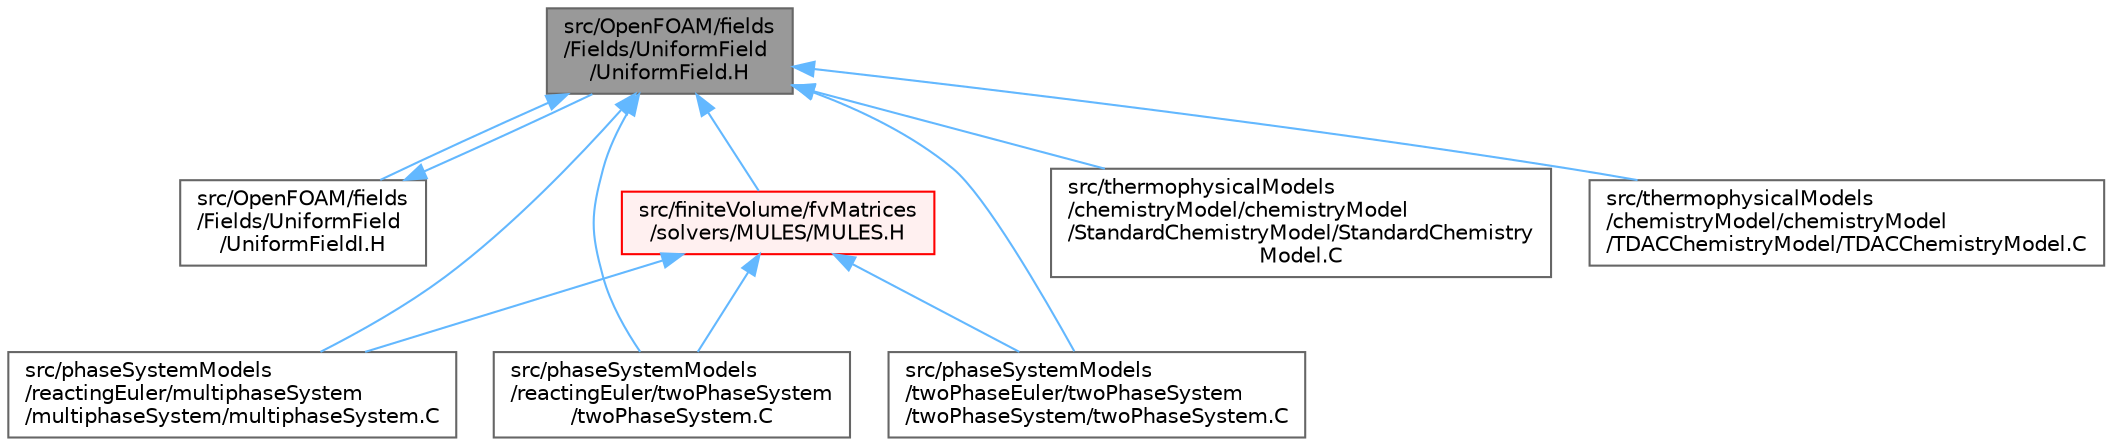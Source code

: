 digraph "src/OpenFOAM/fields/Fields/UniformField/UniformField.H"
{
 // LATEX_PDF_SIZE
  bgcolor="transparent";
  edge [fontname=Helvetica,fontsize=10,labelfontname=Helvetica,labelfontsize=10];
  node [fontname=Helvetica,fontsize=10,shape=box,height=0.2,width=0.4];
  Node1 [id="Node000001",label="src/OpenFOAM/fields\l/Fields/UniformField\l/UniformField.H",height=0.2,width=0.4,color="gray40", fillcolor="grey60", style="filled", fontcolor="black",tooltip=" "];
  Node1 -> Node2 [id="edge1_Node000001_Node000002",dir="back",color="steelblue1",style="solid",tooltip=" "];
  Node2 [id="Node000002",label="src/OpenFOAM/fields\l/Fields/UniformField\l/UniformFieldI.H",height=0.2,width=0.4,color="grey40", fillcolor="white", style="filled",URL="$UniformFieldI_8H.html",tooltip=" "];
  Node2 -> Node1 [id="edge2_Node000002_Node000001",dir="back",color="steelblue1",style="solid",tooltip=" "];
  Node1 -> Node3 [id="edge3_Node000001_Node000003",dir="back",color="steelblue1",style="solid",tooltip=" "];
  Node3 [id="Node000003",label="src/finiteVolume/fvMatrices\l/solvers/MULES/MULES.H",height=0.2,width=0.4,color="red", fillcolor="#FFF0F0", style="filled",URL="$MULES_8H.html",tooltip="MULES: Multidimensional universal limiter for explicit solution."];
  Node3 -> Node12 [id="edge4_Node000003_Node000012",dir="back",color="steelblue1",style="solid",tooltip=" "];
  Node12 [id="Node000012",label="src/phaseSystemModels\l/reactingEuler/multiphaseSystem\l/multiphaseSystem/multiphaseSystem.C",height=0.2,width=0.4,color="grey40", fillcolor="white", style="filled",URL="$reactingEuler_2multiphaseSystem_2multiphaseSystem_2multiphaseSystem_8C.html",tooltip=" "];
  Node3 -> Node13 [id="edge5_Node000003_Node000013",dir="back",color="steelblue1",style="solid",tooltip=" "];
  Node13 [id="Node000013",label="src/phaseSystemModels\l/reactingEuler/twoPhaseSystem\l/twoPhaseSystem.C",height=0.2,width=0.4,color="grey40", fillcolor="white", style="filled",URL="$reactingEuler_2twoPhaseSystem_2twoPhaseSystem_8C.html",tooltip=" "];
  Node3 -> Node14 [id="edge6_Node000003_Node000014",dir="back",color="steelblue1",style="solid",tooltip=" "];
  Node14 [id="Node000014",label="src/phaseSystemModels\l/twoPhaseEuler/twoPhaseSystem\l/twoPhaseSystem/twoPhaseSystem.C",height=0.2,width=0.4,color="grey40", fillcolor="white", style="filled",URL="$twoPhaseEuler_2twoPhaseSystem_2twoPhaseSystem_2twoPhaseSystem_8C.html",tooltip=" "];
  Node1 -> Node12 [id="edge7_Node000001_Node000012",dir="back",color="steelblue1",style="solid",tooltip=" "];
  Node1 -> Node13 [id="edge8_Node000001_Node000013",dir="back",color="steelblue1",style="solid",tooltip=" "];
  Node1 -> Node14 [id="edge9_Node000001_Node000014",dir="back",color="steelblue1",style="solid",tooltip=" "];
  Node1 -> Node15 [id="edge10_Node000001_Node000015",dir="back",color="steelblue1",style="solid",tooltip=" "];
  Node15 [id="Node000015",label="src/thermophysicalModels\l/chemistryModel/chemistryModel\l/StandardChemistryModel/StandardChemistry\lModel.C",height=0.2,width=0.4,color="grey40", fillcolor="white", style="filled",URL="$StandardChemistryModel_8C.html",tooltip=" "];
  Node1 -> Node16 [id="edge11_Node000001_Node000016",dir="back",color="steelblue1",style="solid",tooltip=" "];
  Node16 [id="Node000016",label="src/thermophysicalModels\l/chemistryModel/chemistryModel\l/TDACChemistryModel/TDACChemistryModel.C",height=0.2,width=0.4,color="grey40", fillcolor="white", style="filled",URL="$TDACChemistryModel_8C.html",tooltip=" "];
}
